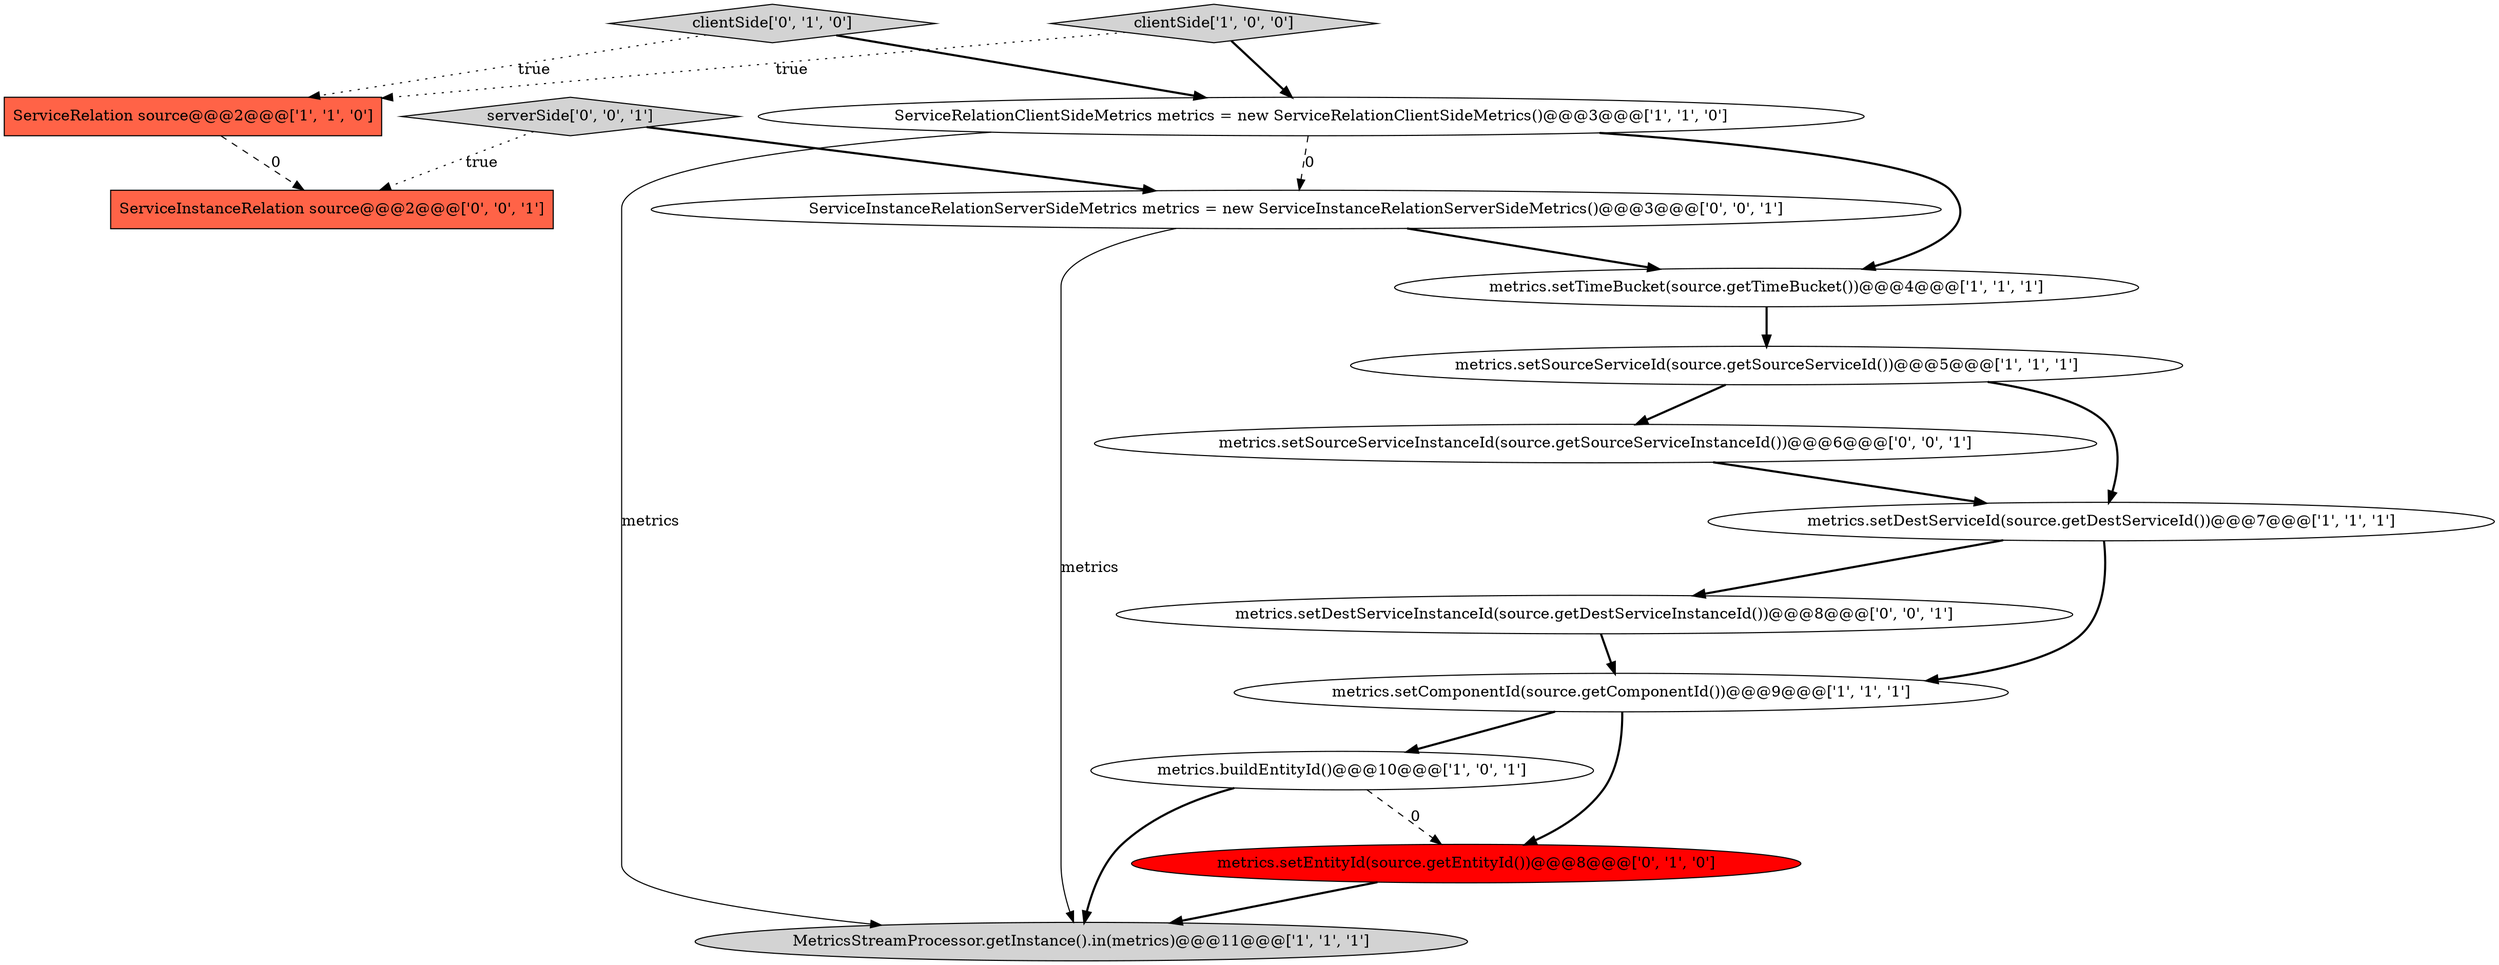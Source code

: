 digraph {
12 [style = filled, label = "metrics.setDestServiceInstanceId(source.getDestServiceInstanceId())@@@8@@@['0', '0', '1']", fillcolor = white, shape = ellipse image = "AAA0AAABBB3BBB"];
4 [style = filled, label = "MetricsStreamProcessor.getInstance().in(metrics)@@@11@@@['1', '1', '1']", fillcolor = lightgray, shape = ellipse image = "AAA0AAABBB1BBB"];
3 [style = filled, label = "metrics.setTimeBucket(source.getTimeBucket())@@@4@@@['1', '1', '1']", fillcolor = white, shape = ellipse image = "AAA0AAABBB1BBB"];
1 [style = filled, label = "ServiceRelation source@@@2@@@['1', '1', '0']", fillcolor = tomato, shape = box image = "AAA0AAABBB1BBB"];
7 [style = filled, label = "ServiceRelationClientSideMetrics metrics = new ServiceRelationClientSideMetrics()@@@3@@@['1', '1', '0']", fillcolor = white, shape = ellipse image = "AAA0AAABBB1BBB"];
8 [style = filled, label = "metrics.setComponentId(source.getComponentId())@@@9@@@['1', '1', '1']", fillcolor = white, shape = ellipse image = "AAA0AAABBB1BBB"];
2 [style = filled, label = "metrics.buildEntityId()@@@10@@@['1', '0', '1']", fillcolor = white, shape = ellipse image = "AAA0AAABBB1BBB"];
10 [style = filled, label = "clientSide['0', '1', '0']", fillcolor = lightgray, shape = diamond image = "AAA0AAABBB2BBB"];
5 [style = filled, label = "clientSide['1', '0', '0']", fillcolor = lightgray, shape = diamond image = "AAA0AAABBB1BBB"];
14 [style = filled, label = "ServiceInstanceRelationServerSideMetrics metrics = new ServiceInstanceRelationServerSideMetrics()@@@3@@@['0', '0', '1']", fillcolor = white, shape = ellipse image = "AAA0AAABBB3BBB"];
9 [style = filled, label = "metrics.setEntityId(source.getEntityId())@@@8@@@['0', '1', '0']", fillcolor = red, shape = ellipse image = "AAA1AAABBB2BBB"];
11 [style = filled, label = "serverSide['0', '0', '1']", fillcolor = lightgray, shape = diamond image = "AAA0AAABBB3BBB"];
13 [style = filled, label = "metrics.setSourceServiceInstanceId(source.getSourceServiceInstanceId())@@@6@@@['0', '0', '1']", fillcolor = white, shape = ellipse image = "AAA0AAABBB3BBB"];
15 [style = filled, label = "ServiceInstanceRelation source@@@2@@@['0', '0', '1']", fillcolor = tomato, shape = box image = "AAA0AAABBB3BBB"];
6 [style = filled, label = "metrics.setSourceServiceId(source.getSourceServiceId())@@@5@@@['1', '1', '1']", fillcolor = white, shape = ellipse image = "AAA0AAABBB1BBB"];
0 [style = filled, label = "metrics.setDestServiceId(source.getDestServiceId())@@@7@@@['1', '1', '1']", fillcolor = white, shape = ellipse image = "AAA0AAABBB1BBB"];
14->3 [style = bold, label=""];
11->14 [style = bold, label=""];
1->15 [style = dashed, label="0"];
7->14 [style = dashed, label="0"];
0->12 [style = bold, label=""];
9->4 [style = bold, label=""];
5->1 [style = dotted, label="true"];
14->4 [style = solid, label="metrics"];
3->6 [style = bold, label=""];
6->0 [style = bold, label=""];
2->4 [style = bold, label=""];
10->7 [style = bold, label=""];
7->3 [style = bold, label=""];
8->2 [style = bold, label=""];
2->9 [style = dashed, label="0"];
12->8 [style = bold, label=""];
6->13 [style = bold, label=""];
0->8 [style = bold, label=""];
8->9 [style = bold, label=""];
5->7 [style = bold, label=""];
10->1 [style = dotted, label="true"];
11->15 [style = dotted, label="true"];
13->0 [style = bold, label=""];
7->4 [style = solid, label="metrics"];
}
